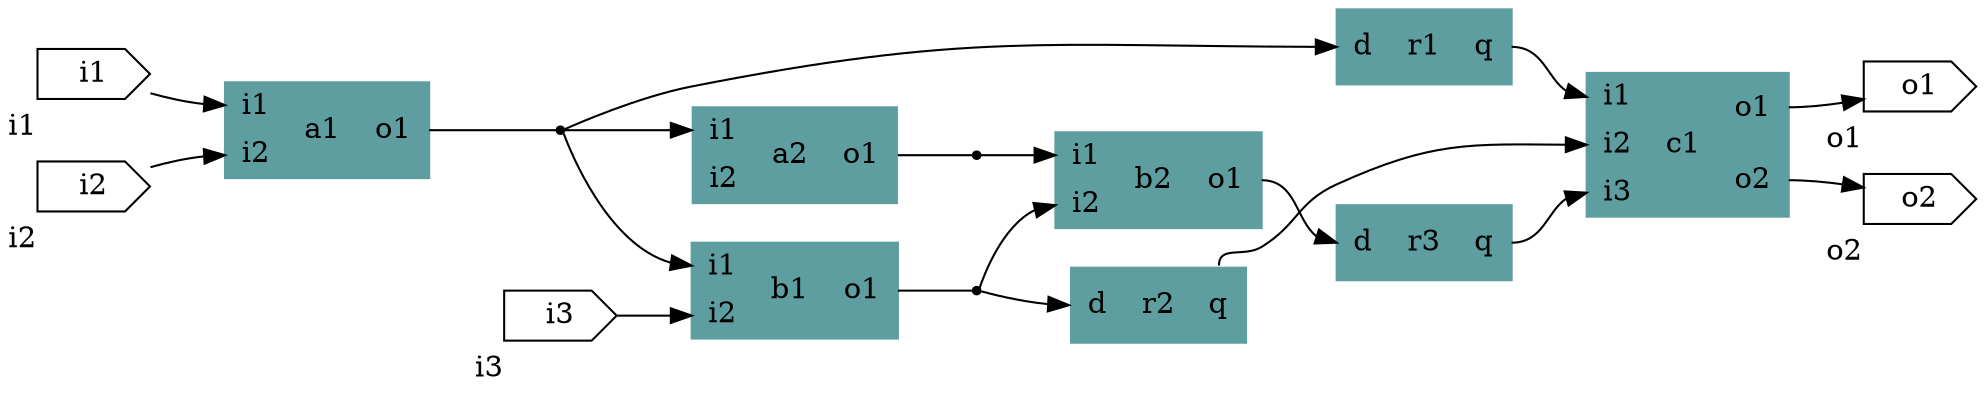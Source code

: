 # Test
digraph test_circ {
  graph [rankdir = LR];
  a1[shape=record; style=filled;color=cadetblue; label="{{<i1>i1|<i2>i2}| a1 |{<o1>o1}}"]
  a2[shape=record; style=filled;color=cadetblue; label="{{<i1>i1|<i2>i2}| a2 |{<o1>o1}}"]
  b1[shape=record; style=filled;color=cadetblue; label="{{<i1>i1|<i2>i2}| b1 |{<o1>o1}}"]
  b2[shape=record; style=filled;color=cadetblue; label="{{<i1>i1|<i2>i2}| b2 |{<o1>o1}}"]
  c1[shape=record; style=filled;color=cadetblue; label="{{<i1>i1|<i2>i2|<i3>i3}| c1 |{<o1>o1|<o2>o2}}"]
  r1[shape=record; style=filled;color=cadetblue; label="{{<d>d}| r1 |{<q>q}}"]
  r2[shape=record; style=filled;color=cadetblue; label="{{<d>d}| r2 |{<q>q}}"]
  r3[shape=record; style=filled;color=cadetblue; label="{{<d>d}| r3 |{<q>q}}"]
  i1[shape=cds,xlabel="i1"]
  i2[shape=cds,xlabel="i2"]
  i3[shape=cds,xlabel="i3"]
  o1[shape=cds,xlabel="o1"]
  o2[shape=cds,xlabel="o2"]
  i1 -> a1:i1;
  i2 -> a1:i2;
  i3 -> b1:i2;
  w1[shape=point];
  a1:o1 -> w1[arrowhead=none]
  w1 -> b1:i1;
  w1 -> a2:i1;
  w1 -> r1:d;
  w3[shape=point];
  a2:o1 -> w3[arrowhead=none]
  w3 -> b2:i1;
  w2[shape=point];
  b1:o1 -> w2[arrowhead=none]
  w2 -> r2:d;
  w2 -> b2:i2;
  b2:o1 -> r3:d;
  c1:o1 -> o1;
  c1:o2 -> o2;
  r1:q -> c1:i1;
  r2:q -> c1:i2;
  r3:q -> c1:i3;
}
